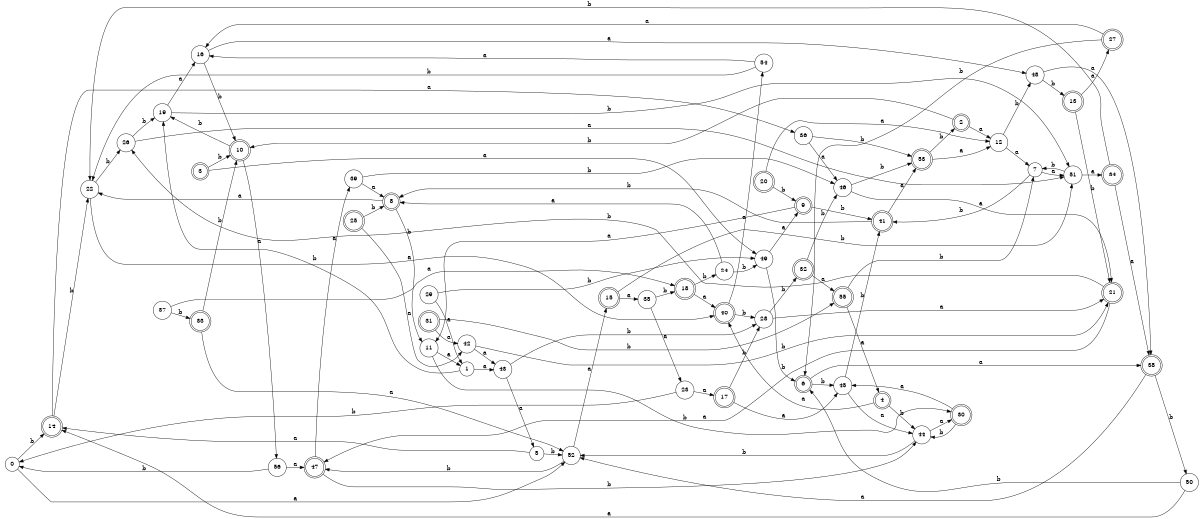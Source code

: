 digraph n46_3 {
__start0 [label="" shape="none"];

rankdir=LR;
size="8,5";

s0 [style="filled", color="black", fillcolor="white" shape="circle", label="0"];
s1 [style="filled", color="black", fillcolor="white" shape="circle", label="1"];
s2 [style="rounded,filled", color="black", fillcolor="white" shape="doublecircle", label="2"];
s3 [style="rounded,filled", color="black", fillcolor="white" shape="doublecircle", label="3"];
s4 [style="rounded,filled", color="black", fillcolor="white" shape="doublecircle", label="4"];
s5 [style="filled", color="black", fillcolor="white" shape="circle", label="5"];
s6 [style="rounded,filled", color="black", fillcolor="white" shape="doublecircle", label="6"];
s7 [style="filled", color="black", fillcolor="white" shape="circle", label="7"];
s8 [style="rounded,filled", color="black", fillcolor="white" shape="doublecircle", label="8"];
s9 [style="rounded,filled", color="black", fillcolor="white" shape="doublecircle", label="9"];
s10 [style="rounded,filled", color="black", fillcolor="white" shape="doublecircle", label="10"];
s11 [style="filled", color="black", fillcolor="white" shape="circle", label="11"];
s12 [style="filled", color="black", fillcolor="white" shape="circle", label="12"];
s13 [style="rounded,filled", color="black", fillcolor="white" shape="doublecircle", label="13"];
s14 [style="rounded,filled", color="black", fillcolor="white" shape="doublecircle", label="14"];
s15 [style="rounded,filled", color="black", fillcolor="white" shape="doublecircle", label="15"];
s16 [style="filled", color="black", fillcolor="white" shape="circle", label="16"];
s17 [style="rounded,filled", color="black", fillcolor="white" shape="doublecircle", label="17"];
s18 [style="rounded,filled", color="black", fillcolor="white" shape="doublecircle", label="18"];
s19 [style="filled", color="black", fillcolor="white" shape="circle", label="19"];
s20 [style="rounded,filled", color="black", fillcolor="white" shape="doublecircle", label="20"];
s21 [style="rounded,filled", color="black", fillcolor="white" shape="doublecircle", label="21"];
s22 [style="filled", color="black", fillcolor="white" shape="circle", label="22"];
s23 [style="filled", color="black", fillcolor="white" shape="circle", label="23"];
s24 [style="filled", color="black", fillcolor="white" shape="circle", label="24"];
s25 [style="rounded,filled", color="black", fillcolor="white" shape="doublecircle", label="25"];
s26 [style="filled", color="black", fillcolor="white" shape="circle", label="26"];
s27 [style="rounded,filled", color="black", fillcolor="white" shape="doublecircle", label="27"];
s28 [style="filled", color="black", fillcolor="white" shape="circle", label="28"];
s29 [style="filled", color="black", fillcolor="white" shape="circle", label="29"];
s30 [style="rounded,filled", color="black", fillcolor="white" shape="doublecircle", label="30"];
s31 [style="rounded,filled", color="black", fillcolor="white" shape="doublecircle", label="31"];
s32 [style="rounded,filled", color="black", fillcolor="white" shape="doublecircle", label="32"];
s33 [style="rounded,filled", color="black", fillcolor="white" shape="doublecircle", label="33"];
s34 [style="rounded,filled", color="black", fillcolor="white" shape="doublecircle", label="34"];
s35 [style="filled", color="black", fillcolor="white" shape="circle", label="35"];
s36 [style="filled", color="black", fillcolor="white" shape="circle", label="36"];
s37 [style="filled", color="black", fillcolor="white" shape="circle", label="37"];
s38 [style="rounded,filled", color="black", fillcolor="white" shape="doublecircle", label="38"];
s39 [style="filled", color="black", fillcolor="white" shape="circle", label="39"];
s40 [style="rounded,filled", color="black", fillcolor="white" shape="doublecircle", label="40"];
s41 [style="rounded,filled", color="black", fillcolor="white" shape="doublecircle", label="41"];
s42 [style="filled", color="black", fillcolor="white" shape="circle", label="42"];
s43 [style="filled", color="black", fillcolor="white" shape="circle", label="43"];
s44 [style="filled", color="black", fillcolor="white" shape="circle", label="44"];
s45 [style="filled", color="black", fillcolor="white" shape="circle", label="45"];
s46 [style="filled", color="black", fillcolor="white" shape="circle", label="46"];
s47 [style="rounded,filled", color="black", fillcolor="white" shape="doublecircle", label="47"];
s48 [style="filled", color="black", fillcolor="white" shape="circle", label="48"];
s49 [style="filled", color="black", fillcolor="white" shape="circle", label="49"];
s50 [style="filled", color="black", fillcolor="white" shape="circle", label="50"];
s51 [style="filled", color="black", fillcolor="white" shape="circle", label="51"];
s52 [style="filled", color="black", fillcolor="white" shape="circle", label="52"];
s53 [style="rounded,filled", color="black", fillcolor="white" shape="doublecircle", label="53"];
s54 [style="filled", color="black", fillcolor="white" shape="circle", label="54"];
s55 [style="rounded,filled", color="black", fillcolor="white" shape="doublecircle", label="55"];
s56 [style="filled", color="black", fillcolor="white" shape="circle", label="56"];
s0 -> s52 [label="a"];
s0 -> s14 [label="b"];
s1 -> s43 [label="a"];
s1 -> s19 [label="b"];
s2 -> s12 [label="a"];
s2 -> s10 [label="b"];
s3 -> s49 [label="a"];
s3 -> s10 [label="b"];
s4 -> s40 [label="a"];
s4 -> s44 [label="b"];
s5 -> s14 [label="a"];
s5 -> s52 [label="b"];
s6 -> s38 [label="a"];
s6 -> s45 [label="b"];
s7 -> s51 [label="a"];
s7 -> s41 [label="b"];
s8 -> s22 [label="a"];
s8 -> s11 [label="b"];
s9 -> s11 [label="a"];
s9 -> s41 [label="b"];
s10 -> s56 [label="a"];
s10 -> s19 [label="b"];
s11 -> s1 [label="a"];
s11 -> s30 [label="b"];
s12 -> s7 [label="a"];
s12 -> s48 [label="b"];
s13 -> s27 [label="a"];
s13 -> s21 [label="b"];
s14 -> s36 [label="a"];
s14 -> s22 [label="b"];
s15 -> s35 [label="a"];
s15 -> s51 [label="b"];
s16 -> s48 [label="a"];
s16 -> s10 [label="b"];
s17 -> s45 [label="a"];
s17 -> s28 [label="b"];
s18 -> s40 [label="a"];
s18 -> s24 [label="b"];
s19 -> s16 [label="a"];
s19 -> s51 [label="b"];
s20 -> s12 [label="a"];
s20 -> s9 [label="b"];
s21 -> s47 [label="a"];
s21 -> s26 [label="b"];
s22 -> s40 [label="a"];
s22 -> s26 [label="b"];
s23 -> s17 [label="a"];
s23 -> s0 [label="b"];
s24 -> s8 [label="a"];
s24 -> s49 [label="b"];
s25 -> s42 [label="a"];
s25 -> s8 [label="b"];
s26 -> s51 [label="a"];
s26 -> s19 [label="b"];
s27 -> s16 [label="a"];
s27 -> s6 [label="b"];
s28 -> s21 [label="a"];
s28 -> s32 [label="b"];
s29 -> s1 [label="a"];
s29 -> s49 [label="b"];
s30 -> s45 [label="a"];
s30 -> s44 [label="b"];
s31 -> s42 [label="a"];
s31 -> s55 [label="b"];
s32 -> s55 [label="a"];
s32 -> s46 [label="b"];
s33 -> s52 [label="a"];
s33 -> s10 [label="b"];
s34 -> s38 [label="a"];
s34 -> s22 [label="b"];
s35 -> s23 [label="a"];
s35 -> s18 [label="b"];
s36 -> s46 [label="a"];
s36 -> s53 [label="b"];
s37 -> s18 [label="a"];
s37 -> s33 [label="b"];
s38 -> s52 [label="a"];
s38 -> s50 [label="b"];
s39 -> s8 [label="a"];
s39 -> s46 [label="b"];
s40 -> s54 [label="a"];
s40 -> s28 [label="b"];
s41 -> s53 [label="a"];
s41 -> s8 [label="b"];
s42 -> s43 [label="a"];
s42 -> s21 [label="b"];
s43 -> s5 [label="a"];
s43 -> s28 [label="b"];
s44 -> s30 [label="a"];
s44 -> s52 [label="b"];
s45 -> s44 [label="a"];
s45 -> s41 [label="b"];
s46 -> s21 [label="a"];
s46 -> s53 [label="b"];
s47 -> s39 [label="a"];
s47 -> s44 [label="b"];
s48 -> s38 [label="a"];
s48 -> s13 [label="b"];
s49 -> s9 [label="a"];
s49 -> s6 [label="b"];
s50 -> s14 [label="a"];
s50 -> s6 [label="b"];
s51 -> s34 [label="a"];
s51 -> s7 [label="b"];
s52 -> s15 [label="a"];
s52 -> s47 [label="b"];
s53 -> s12 [label="a"];
s53 -> s2 [label="b"];
s54 -> s16 [label="a"];
s54 -> s22 [label="b"];
s55 -> s4 [label="a"];
s55 -> s7 [label="b"];
s56 -> s47 [label="a"];
s56 -> s0 [label="b"];

}